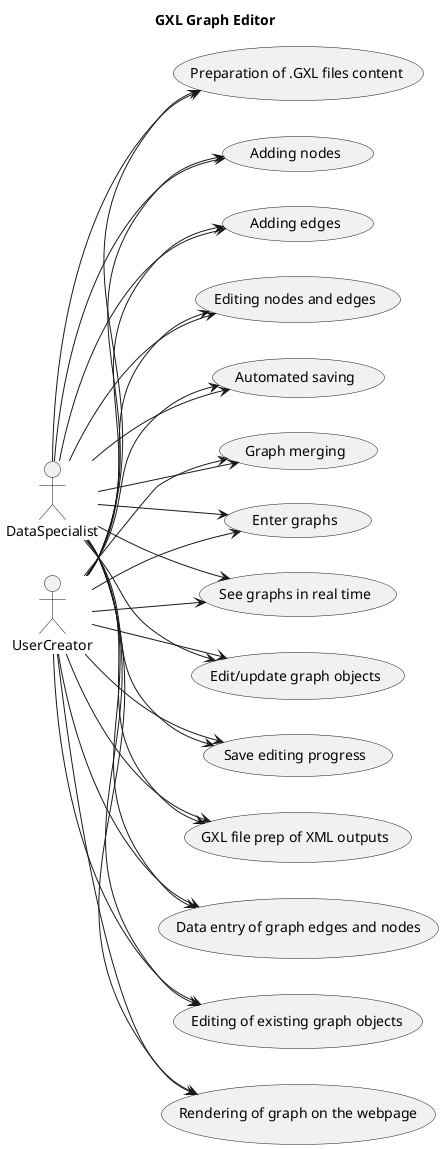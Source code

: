 @startuml
title GXL Graph Editor
left to right direction

actor DataSpecialist as DS
actor UserCreator as UC

usecase EnterGraphs as "Enter graphs"
usecase SeeGraphs as "See graphs in real time"
usecase EditGraphObjects as "Edit/update graph objects"
usecase SaveProgress as "Save editing progress"
usecase PrepareGXL as "GXL file prep of XML outputs"

usecase DataEntry as "Data entry of graph edges and nodes"
usecase EditGraphObjects2 as "Editing of existing graph objects"
usecase RenderGraph as "Rendering of graph on the webpage"
usecase PrepareGXLContent as "Preparation of .GXL files content"

usecase AddNodes as "Adding nodes"
usecase AddEdges as "Adding edges"
usecase EditNodesAndEdges as "Editing nodes and edges"

usecase AutomatedSaving as "Automated saving"
usecase GraphMerging as "Graph merging"

DS --> EnterGraphs
DS --> SeeGraphs
DS --> EditGraphObjects
DS --> SaveProgress
DS --> PrepareGXL
DS --> DataEntry
DS --> EditGraphObjects2
DS --> RenderGraph
DS --> PrepareGXLContent
DS --> AddNodes
DS --> AddEdges
DS --> EditNodesAndEdges
DS --> AutomatedSaving
DS --> GraphMerging

UC --> EnterGraphs
UC --> SeeGraphs
UC --> EditGraphObjects
UC --> SaveProgress
UC --> PrepareGXL
UC --> DataEntry
UC --> EditGraphObjects2
UC --> RenderGraph
UC --> PrepareGXLContent
UC --> AddNodes
UC --> AddEdges
UC --> EditNodesAndEdges
UC --> AutomatedSaving
UC --> GraphMerging

@enduml
